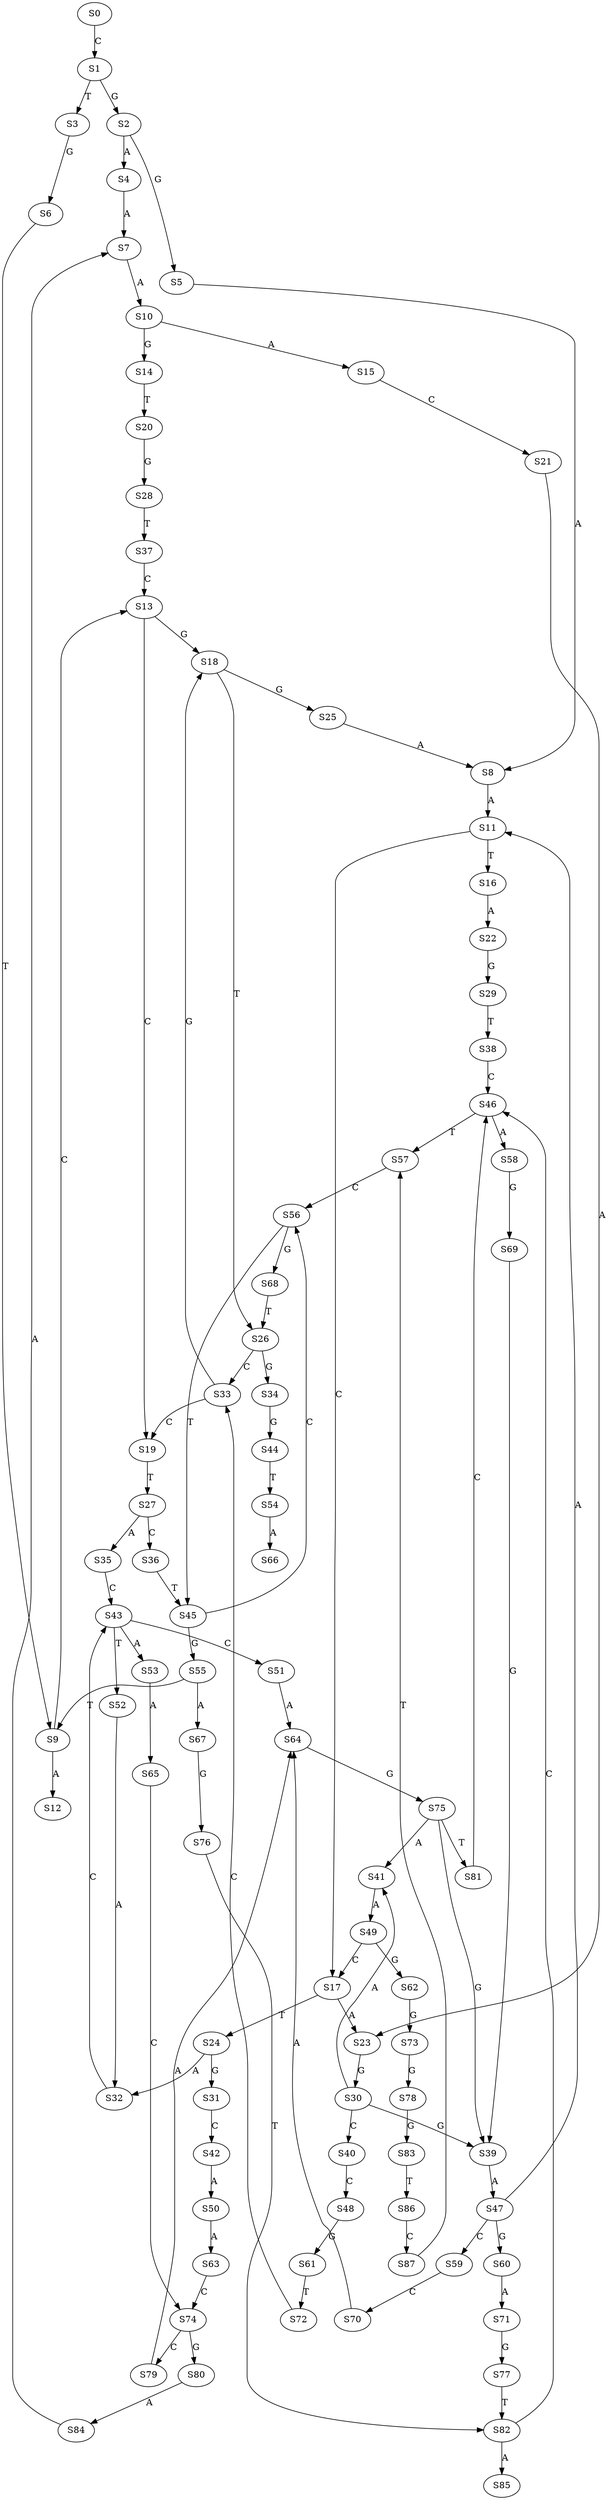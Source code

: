strict digraph  {
	S0 -> S1 [ label = C ];
	S1 -> S2 [ label = G ];
	S1 -> S3 [ label = T ];
	S2 -> S4 [ label = A ];
	S2 -> S5 [ label = G ];
	S3 -> S6 [ label = G ];
	S4 -> S7 [ label = A ];
	S5 -> S8 [ label = A ];
	S6 -> S9 [ label = T ];
	S7 -> S10 [ label = A ];
	S8 -> S11 [ label = A ];
	S9 -> S12 [ label = A ];
	S9 -> S13 [ label = C ];
	S10 -> S14 [ label = G ];
	S10 -> S15 [ label = A ];
	S11 -> S16 [ label = T ];
	S11 -> S17 [ label = C ];
	S13 -> S18 [ label = G ];
	S13 -> S19 [ label = C ];
	S14 -> S20 [ label = T ];
	S15 -> S21 [ label = C ];
	S16 -> S22 [ label = A ];
	S17 -> S23 [ label = A ];
	S17 -> S24 [ label = T ];
	S18 -> S25 [ label = G ];
	S18 -> S26 [ label = T ];
	S19 -> S27 [ label = T ];
	S20 -> S28 [ label = G ];
	S21 -> S23 [ label = A ];
	S22 -> S29 [ label = G ];
	S23 -> S30 [ label = G ];
	S24 -> S31 [ label = G ];
	S24 -> S32 [ label = A ];
	S25 -> S8 [ label = A ];
	S26 -> S33 [ label = C ];
	S26 -> S34 [ label = G ];
	S27 -> S35 [ label = A ];
	S27 -> S36 [ label = C ];
	S28 -> S37 [ label = T ];
	S29 -> S38 [ label = T ];
	S30 -> S39 [ label = G ];
	S30 -> S40 [ label = C ];
	S30 -> S41 [ label = A ];
	S31 -> S42 [ label = C ];
	S32 -> S43 [ label = C ];
	S33 -> S18 [ label = G ];
	S33 -> S19 [ label = C ];
	S34 -> S44 [ label = G ];
	S35 -> S43 [ label = C ];
	S36 -> S45 [ label = T ];
	S37 -> S13 [ label = C ];
	S38 -> S46 [ label = C ];
	S39 -> S47 [ label = A ];
	S40 -> S48 [ label = C ];
	S41 -> S49 [ label = A ];
	S42 -> S50 [ label = A ];
	S43 -> S51 [ label = C ];
	S43 -> S52 [ label = T ];
	S43 -> S53 [ label = A ];
	S44 -> S54 [ label = T ];
	S45 -> S55 [ label = G ];
	S45 -> S56 [ label = C ];
	S46 -> S57 [ label = T ];
	S46 -> S58 [ label = A ];
	S47 -> S11 [ label = A ];
	S47 -> S59 [ label = C ];
	S47 -> S60 [ label = G ];
	S48 -> S61 [ label = G ];
	S49 -> S17 [ label = C ];
	S49 -> S62 [ label = G ];
	S50 -> S63 [ label = A ];
	S51 -> S64 [ label = A ];
	S52 -> S32 [ label = A ];
	S53 -> S65 [ label = A ];
	S54 -> S66 [ label = A ];
	S55 -> S67 [ label = A ];
	S55 -> S9 [ label = T ];
	S56 -> S45 [ label = T ];
	S56 -> S68 [ label = G ];
	S57 -> S56 [ label = C ];
	S58 -> S69 [ label = G ];
	S59 -> S70 [ label = C ];
	S60 -> S71 [ label = A ];
	S61 -> S72 [ label = T ];
	S62 -> S73 [ label = G ];
	S63 -> S74 [ label = C ];
	S64 -> S75 [ label = G ];
	S65 -> S74 [ label = C ];
	S67 -> S76 [ label = G ];
	S68 -> S26 [ label = T ];
	S69 -> S39 [ label = G ];
	S70 -> S64 [ label = A ];
	S71 -> S77 [ label = G ];
	S72 -> S33 [ label = C ];
	S73 -> S78 [ label = G ];
	S74 -> S79 [ label = C ];
	S74 -> S80 [ label = G ];
	S75 -> S81 [ label = T ];
	S75 -> S39 [ label = G ];
	S75 -> S41 [ label = A ];
	S76 -> S82 [ label = T ];
	S77 -> S82 [ label = T ];
	S78 -> S83 [ label = G ];
	S79 -> S64 [ label = A ];
	S80 -> S84 [ label = A ];
	S81 -> S46 [ label = C ];
	S82 -> S85 [ label = A ];
	S82 -> S46 [ label = C ];
	S83 -> S86 [ label = T ];
	S84 -> S7 [ label = A ];
	S86 -> S87 [ label = C ];
	S87 -> S57 [ label = T ];
}
